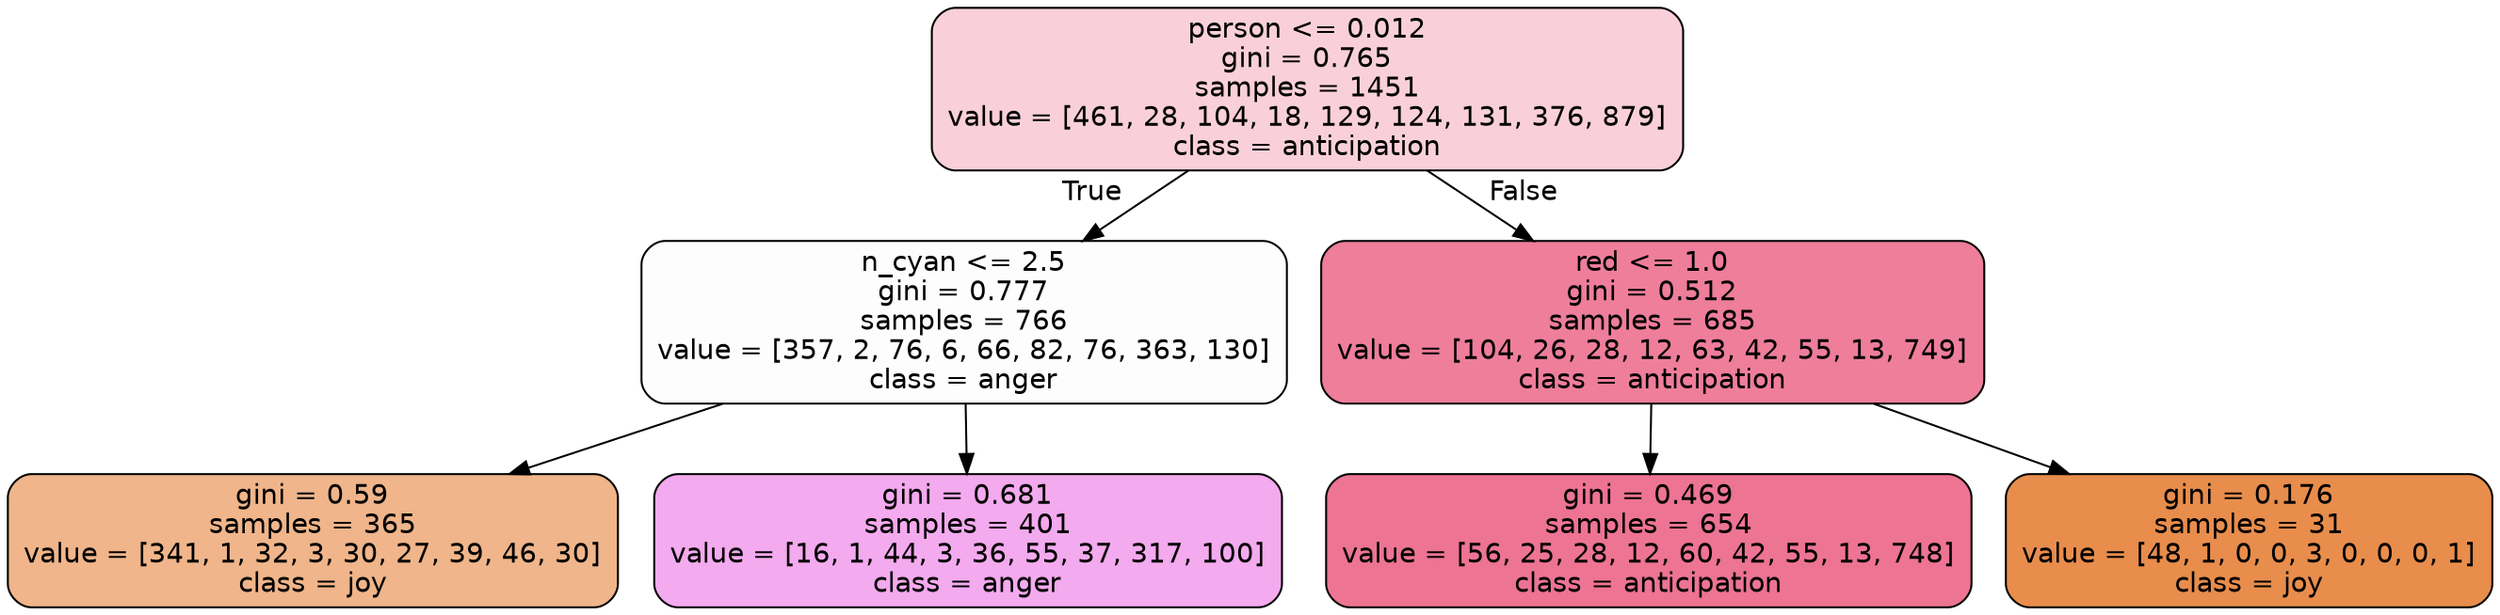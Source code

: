 digraph Tree {
node [shape=box, style="filled, rounded", color="black", fontname=helvetica] ;
edge [fontname=helvetica] ;
0 [label="person <= 0.012\ngini = 0.765\nsamples = 1451\nvalue = [461, 28, 104, 18, 129, 124, 131, 376, 879]\nclass = anticipation", fillcolor="#e539643c"] ;
1 [label="n_cyan <= 2.5\ngini = 0.777\nsamples = 766\nvalue = [357, 2, 76, 6, 66, 82, 76, 363, 130]\nclass = anger", fillcolor="#e539d702"] ;
0 -> 1 [labeldistance=2.5, labelangle=45, headlabel="True"] ;
2 [label="gini = 0.59\nsamples = 365\nvalue = [341, 1, 32, 3, 30, 27, 39, 46, 30]\nclass = joy", fillcolor="#e5813996"] ;
1 -> 2 ;
3 [label="gini = 0.681\nsamples = 401\nvalue = [16, 1, 44, 3, 36, 55, 37, 317, 100]\nclass = anger", fillcolor="#e539d76d"] ;
1 -> 3 ;
4 [label="red <= 1.0\ngini = 0.512\nsamples = 685\nvalue = [104, 26, 28, 12, 63, 42, 55, 13, 749]\nclass = anticipation", fillcolor="#e53964a6"] ;
0 -> 4 [labeldistance=2.5, labelangle=-45, headlabel="False"] ;
5 [label="gini = 0.469\nsamples = 654\nvalue = [56, 25, 28, 12, 60, 42, 55, 13, 748]\nclass = anticipation", fillcolor="#e53964b3"] ;
4 -> 5 ;
6 [label="gini = 0.176\nsamples = 31\nvalue = [48, 1, 0, 0, 3, 0, 0, 0, 1]\nclass = joy", fillcolor="#e58139e6"] ;
4 -> 6 ;
}